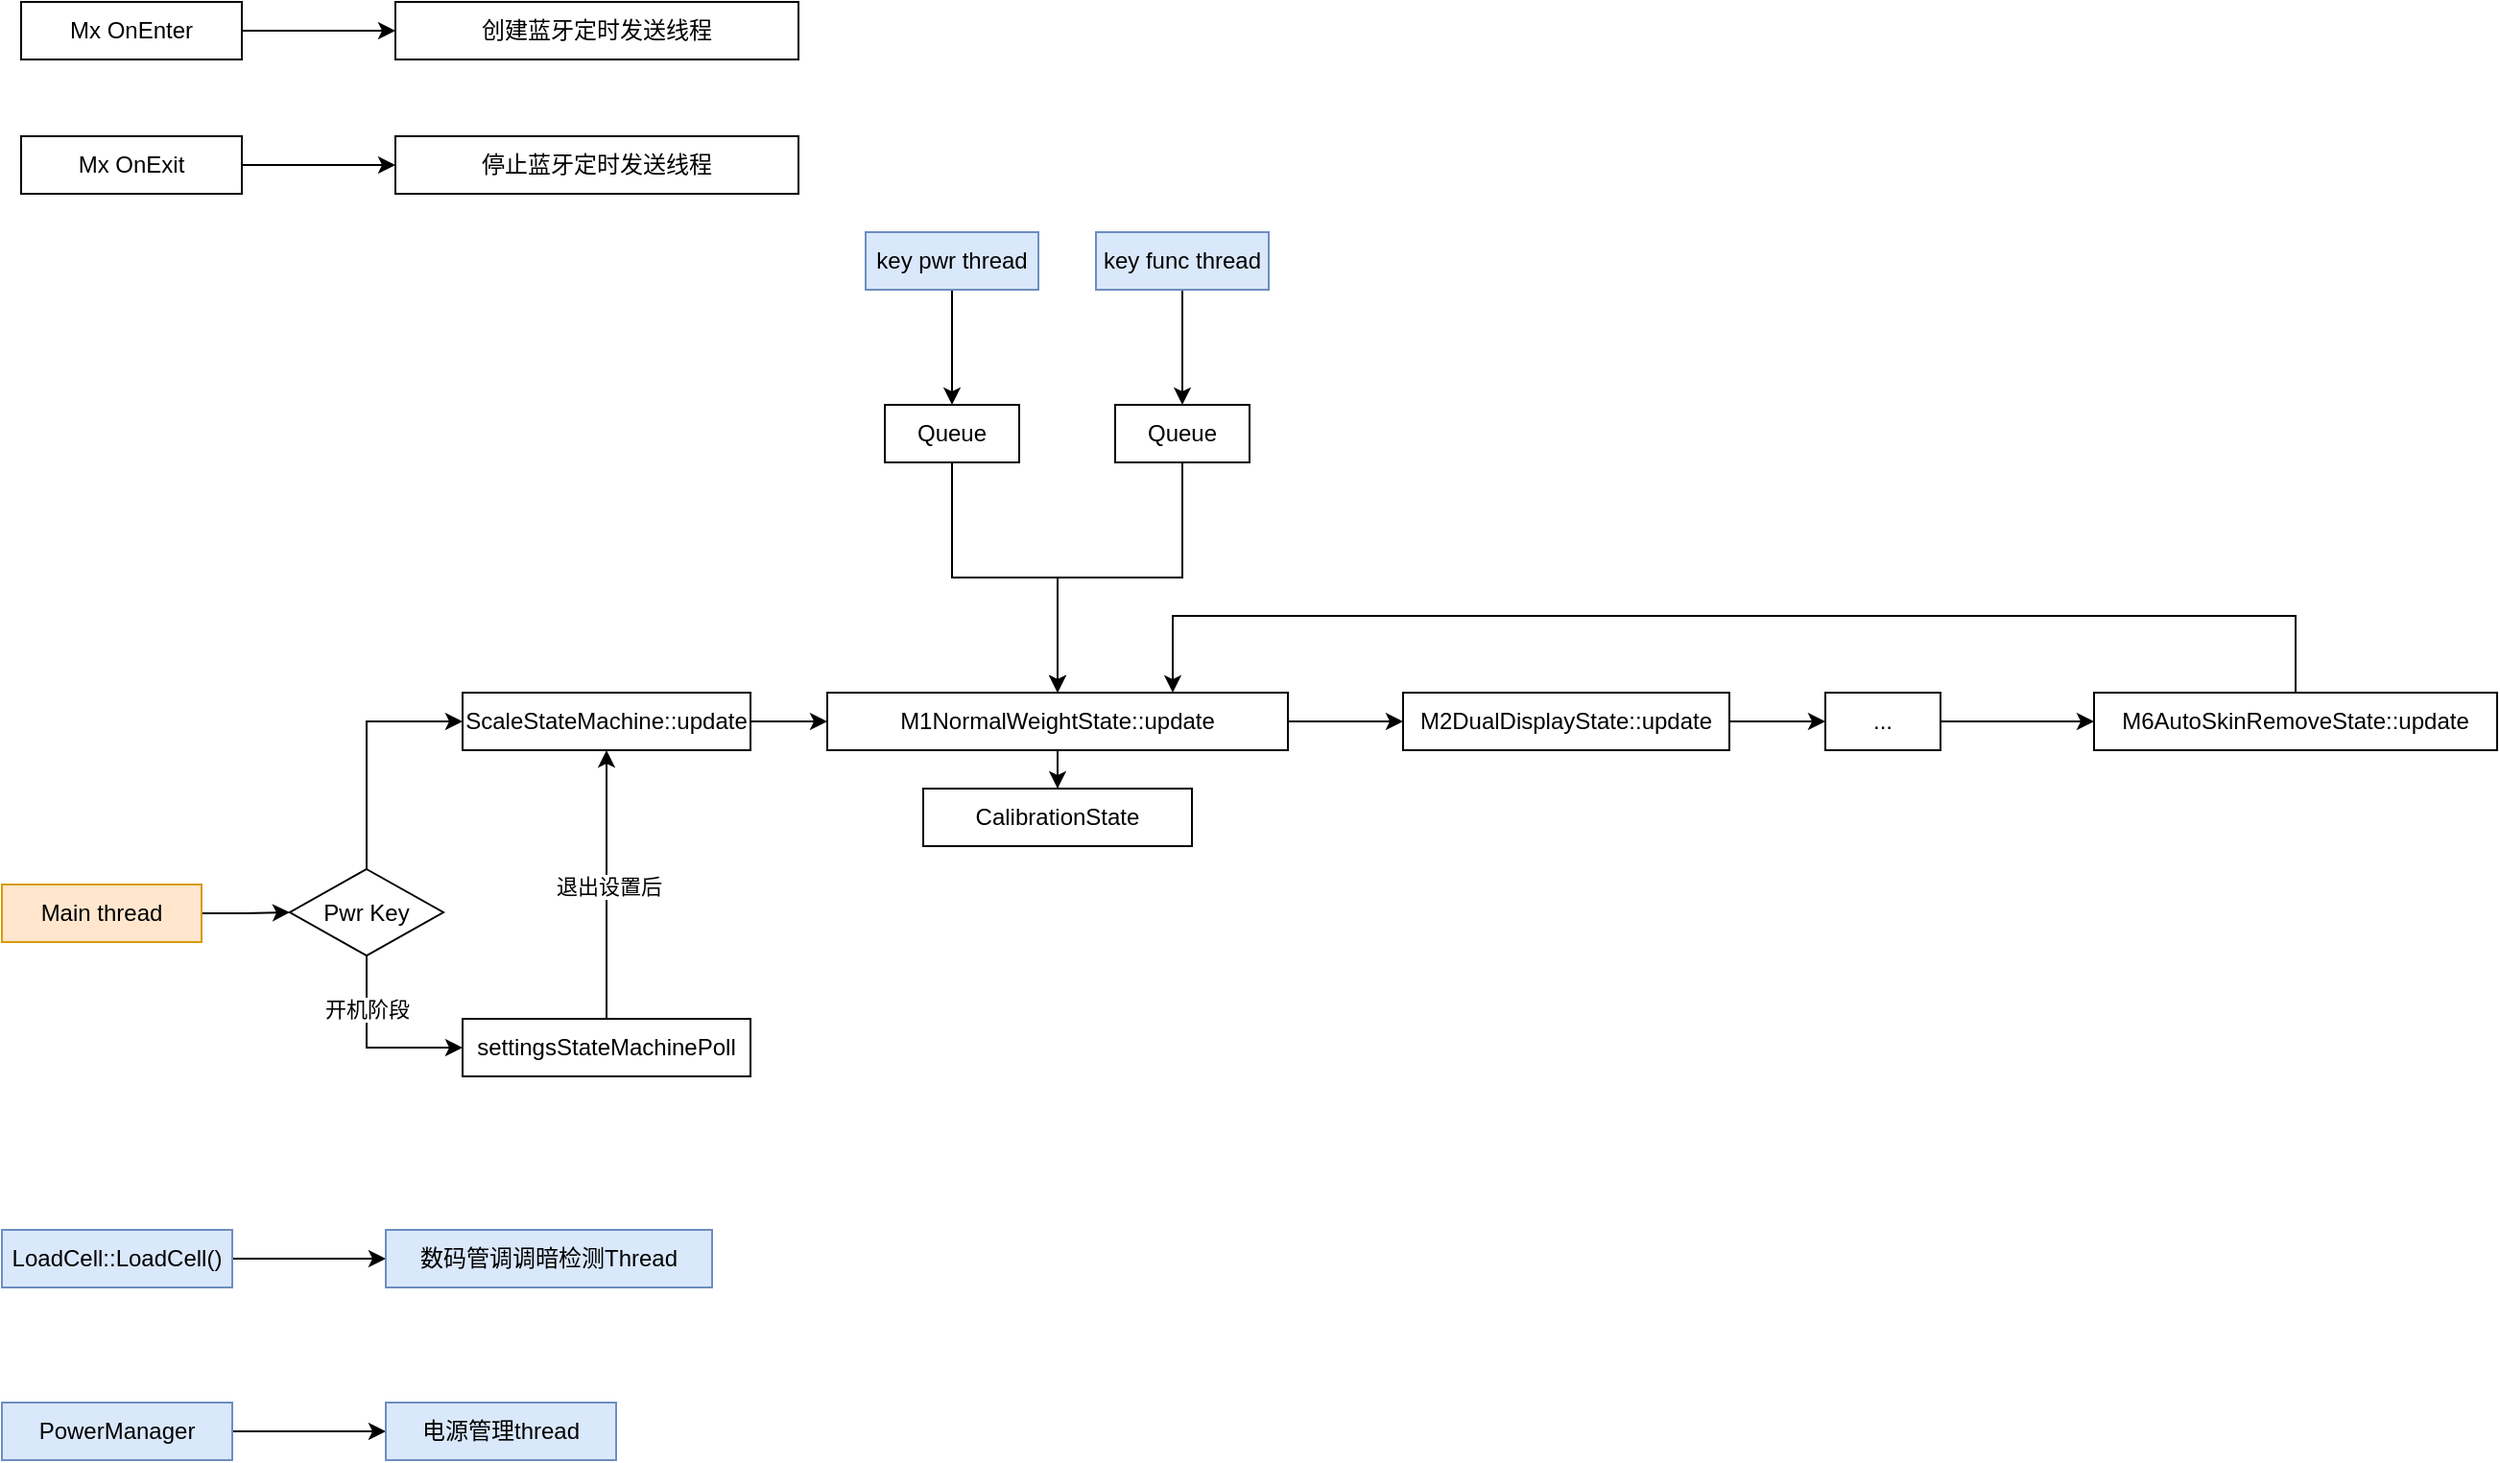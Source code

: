 <mxfile version="27.1.4">
  <diagram name="第 1 页" id="CgOIkav4w_OP4wh0ILER">
    <mxGraphModel dx="825" dy="1583" grid="1" gridSize="10" guides="1" tooltips="1" connect="1" arrows="1" fold="1" page="1" pageScale="1" pageWidth="827" pageHeight="1169" math="0" shadow="0">
      <root>
        <mxCell id="0" />
        <mxCell id="1" parent="0" />
        <mxCell id="fN2lq4c-GM9t14NMBywm-14" style="edgeStyle=orthogonalEdgeStyle;rounded=0;orthogonalLoop=1;jettySize=auto;html=1;exitX=0.5;exitY=1;exitDx=0;exitDy=0;entryX=0.5;entryY=0;entryDx=0;entryDy=0;" parent="1" source="fN2lq4c-GM9t14NMBywm-1" target="fN2lq4c-GM9t14NMBywm-3" edge="1">
          <mxGeometry relative="1" as="geometry" />
        </mxCell>
        <mxCell id="fN2lq4c-GM9t14NMBywm-1" value="key pwr thread" style="rounded=0;whiteSpace=wrap;html=1;fillColor=#dae8fc;strokeColor=#6c8ebf;" parent="1" vertex="1">
          <mxGeometry x="560" y="230" width="90" height="30" as="geometry" />
        </mxCell>
        <mxCell id="fN2lq4c-GM9t14NMBywm-15" style="edgeStyle=orthogonalEdgeStyle;rounded=0;orthogonalLoop=1;jettySize=auto;html=1;exitX=0.5;exitY=1;exitDx=0;exitDy=0;entryX=0.5;entryY=0;entryDx=0;entryDy=0;" parent="1" source="fN2lq4c-GM9t14NMBywm-2" target="fN2lq4c-GM9t14NMBywm-7" edge="1">
          <mxGeometry relative="1" as="geometry" />
        </mxCell>
        <mxCell id="fN2lq4c-GM9t14NMBywm-2" value="key func thread" style="rounded=0;whiteSpace=wrap;html=1;fillColor=#dae8fc;strokeColor=#6c8ebf;" parent="1" vertex="1">
          <mxGeometry x="680" y="230" width="90" height="30" as="geometry" />
        </mxCell>
        <mxCell id="fN2lq4c-GM9t14NMBywm-17" style="edgeStyle=orthogonalEdgeStyle;rounded=0;orthogonalLoop=1;jettySize=auto;html=1;exitX=0.5;exitY=1;exitDx=0;exitDy=0;entryX=0.5;entryY=0;entryDx=0;entryDy=0;" parent="1" source="fN2lq4c-GM9t14NMBywm-3" edge="1" target="fN2lq4c-GM9t14NMBywm-12">
          <mxGeometry relative="1" as="geometry">
            <mxPoint x="610" y="470" as="targetPoint" />
            <Array as="points">
              <mxPoint x="605" y="410" />
              <mxPoint x="660" y="410" />
            </Array>
          </mxGeometry>
        </mxCell>
        <mxCell id="fN2lq4c-GM9t14NMBywm-3" value="Queue" style="rounded=0;whiteSpace=wrap;html=1;" parent="1" vertex="1">
          <mxGeometry x="570" y="320" width="70" height="30" as="geometry" />
        </mxCell>
        <mxCell id="fN2lq4c-GM9t14NMBywm-16" style="edgeStyle=orthogonalEdgeStyle;rounded=0;orthogonalLoop=1;jettySize=auto;html=1;exitX=0.5;exitY=1;exitDx=0;exitDy=0;entryX=0.5;entryY=0;entryDx=0;entryDy=0;" parent="1" source="fN2lq4c-GM9t14NMBywm-7" target="fN2lq4c-GM9t14NMBywm-12" edge="1">
          <mxGeometry relative="1" as="geometry" />
        </mxCell>
        <mxCell id="fN2lq4c-GM9t14NMBywm-7" value="Queue" style="rounded=0;whiteSpace=wrap;html=1;" parent="1" vertex="1">
          <mxGeometry x="690" y="320" width="70" height="30" as="geometry" />
        </mxCell>
        <mxCell id="exOdbHXadaTwi8HKsek1-2" style="edgeStyle=orthogonalEdgeStyle;rounded=0;orthogonalLoop=1;jettySize=auto;html=1;exitX=1;exitY=0.5;exitDx=0;exitDy=0;entryX=0;entryY=0.5;entryDx=0;entryDy=0;" parent="1" source="fN2lq4c-GM9t14NMBywm-9" target="exOdbHXadaTwi8HKsek1-1" edge="1">
          <mxGeometry relative="1" as="geometry" />
        </mxCell>
        <mxCell id="fN2lq4c-GM9t14NMBywm-9" value="Main thread" style="rounded=0;whiteSpace=wrap;html=1;fillColor=#ffe6cc;strokeColor=#d79b00;" parent="1" vertex="1">
          <mxGeometry x="110" y="570" width="104" height="30" as="geometry" />
        </mxCell>
        <mxCell id="fN2lq4c-GM9t14NMBywm-13" value="" style="edgeStyle=orthogonalEdgeStyle;rounded=0;orthogonalLoop=1;jettySize=auto;html=1;" parent="1" source="fN2lq4c-GM9t14NMBywm-10" target="fN2lq4c-GM9t14NMBywm-12" edge="1">
          <mxGeometry relative="1" as="geometry" />
        </mxCell>
        <mxCell id="fN2lq4c-GM9t14NMBywm-10" value="ScaleStateMachine::update" style="rounded=0;whiteSpace=wrap;html=1;" parent="1" vertex="1">
          <mxGeometry x="350" y="470" width="150" height="30" as="geometry" />
        </mxCell>
        <mxCell id="fN2lq4c-GM9t14NMBywm-19" value="" style="edgeStyle=orthogonalEdgeStyle;rounded=0;orthogonalLoop=1;jettySize=auto;html=1;" parent="1" source="fN2lq4c-GM9t14NMBywm-12" target="fN2lq4c-GM9t14NMBywm-18" edge="1">
          <mxGeometry relative="1" as="geometry" />
        </mxCell>
        <mxCell id="fN2lq4c-GM9t14NMBywm-21" value="" style="edgeStyle=orthogonalEdgeStyle;rounded=0;orthogonalLoop=1;jettySize=auto;html=1;" parent="1" source="fN2lq4c-GM9t14NMBywm-12" target="fN2lq4c-GM9t14NMBywm-20" edge="1">
          <mxGeometry relative="1" as="geometry" />
        </mxCell>
        <mxCell id="fN2lq4c-GM9t14NMBywm-12" value="M1NormalWeightState::update" style="rounded=0;whiteSpace=wrap;html=1;" parent="1" vertex="1">
          <mxGeometry x="540" y="470" width="240" height="30" as="geometry" />
        </mxCell>
        <mxCell id="78TvmmtV1T8RvOppDeKb-5" value="" style="edgeStyle=orthogonalEdgeStyle;rounded=0;orthogonalLoop=1;jettySize=auto;html=1;" edge="1" parent="1" source="fN2lq4c-GM9t14NMBywm-18" target="78TvmmtV1T8RvOppDeKb-4">
          <mxGeometry relative="1" as="geometry" />
        </mxCell>
        <mxCell id="fN2lq4c-GM9t14NMBywm-18" value="M2DualDisplayState::update" style="rounded=0;whiteSpace=wrap;html=1;" parent="1" vertex="1">
          <mxGeometry x="840" y="470" width="170" height="30" as="geometry" />
        </mxCell>
        <mxCell id="fN2lq4c-GM9t14NMBywm-20" value="CalibrationState" style="rounded=0;whiteSpace=wrap;html=1;" parent="1" vertex="1">
          <mxGeometry x="590" y="520" width="140" height="30" as="geometry" />
        </mxCell>
        <mxCell id="exOdbHXadaTwi8HKsek1-3" style="edgeStyle=orthogonalEdgeStyle;rounded=0;orthogonalLoop=1;jettySize=auto;html=1;exitX=0.5;exitY=0;exitDx=0;exitDy=0;entryX=0;entryY=0.5;entryDx=0;entryDy=0;" parent="1" source="exOdbHXadaTwi8HKsek1-1" target="fN2lq4c-GM9t14NMBywm-10" edge="1">
          <mxGeometry relative="1" as="geometry" />
        </mxCell>
        <mxCell id="exOdbHXadaTwi8HKsek1-5" style="edgeStyle=orthogonalEdgeStyle;rounded=0;orthogonalLoop=1;jettySize=auto;html=1;exitX=0.5;exitY=1;exitDx=0;exitDy=0;entryX=0;entryY=0.5;entryDx=0;entryDy=0;" parent="1" source="exOdbHXadaTwi8HKsek1-1" target="exOdbHXadaTwi8HKsek1-4" edge="1">
          <mxGeometry relative="1" as="geometry" />
        </mxCell>
        <mxCell id="exOdbHXadaTwi8HKsek1-7" value="开机阶段" style="edgeLabel;html=1;align=center;verticalAlign=middle;resizable=0;points=[];" parent="exOdbHXadaTwi8HKsek1-5" vertex="1" connectable="0">
          <mxGeometry x="-0.428" relative="1" as="geometry">
            <mxPoint as="offset" />
          </mxGeometry>
        </mxCell>
        <mxCell id="exOdbHXadaTwi8HKsek1-1" value="Pwr Key" style="rhombus;whiteSpace=wrap;html=1;" parent="1" vertex="1">
          <mxGeometry x="260" y="562" width="80" height="45" as="geometry" />
        </mxCell>
        <mxCell id="exOdbHXadaTwi8HKsek1-6" style="edgeStyle=orthogonalEdgeStyle;rounded=0;orthogonalLoop=1;jettySize=auto;html=1;exitX=0.5;exitY=0;exitDx=0;exitDy=0;entryX=0.5;entryY=1;entryDx=0;entryDy=0;" parent="1" source="exOdbHXadaTwi8HKsek1-4" target="fN2lq4c-GM9t14NMBywm-10" edge="1">
          <mxGeometry relative="1" as="geometry" />
        </mxCell>
        <mxCell id="exOdbHXadaTwi8HKsek1-8" value="退出设置后" style="edgeLabel;html=1;align=center;verticalAlign=middle;resizable=0;points=[];" parent="exOdbHXadaTwi8HKsek1-6" vertex="1" connectable="0">
          <mxGeometry x="-0.014" y="-1" relative="1" as="geometry">
            <mxPoint as="offset" />
          </mxGeometry>
        </mxCell>
        <mxCell id="exOdbHXadaTwi8HKsek1-4" value="settingsStateMachinePoll" style="rounded=0;whiteSpace=wrap;html=1;" parent="1" vertex="1">
          <mxGeometry x="350" y="640" width="150" height="30" as="geometry" />
        </mxCell>
        <mxCell id="exOdbHXadaTwi8HKsek1-11" value="" style="edgeStyle=orthogonalEdgeStyle;rounded=0;orthogonalLoop=1;jettySize=auto;html=1;" parent="1" source="exOdbHXadaTwi8HKsek1-9" target="exOdbHXadaTwi8HKsek1-10" edge="1">
          <mxGeometry relative="1" as="geometry" />
        </mxCell>
        <mxCell id="exOdbHXadaTwi8HKsek1-9" value="LoadCell::LoadCell()" style="rounded=0;whiteSpace=wrap;html=1;fillColor=#dae8fc;strokeColor=#6c8ebf;" parent="1" vertex="1">
          <mxGeometry x="110" y="750" width="120" height="30" as="geometry" />
        </mxCell>
        <mxCell id="exOdbHXadaTwi8HKsek1-10" value="数码管调调暗检测Thread" style="rounded=0;whiteSpace=wrap;html=1;fillColor=#dae8fc;strokeColor=#6c8ebf;" parent="1" vertex="1">
          <mxGeometry x="310" y="750" width="170" height="30" as="geometry" />
        </mxCell>
        <mxCell id="OIjPk3Im4qvFR1PwSDpp-3" value="" style="edgeStyle=orthogonalEdgeStyle;rounded=0;orthogonalLoop=1;jettySize=auto;html=1;" parent="1" source="OIjPk3Im4qvFR1PwSDpp-1" target="OIjPk3Im4qvFR1PwSDpp-2" edge="1">
          <mxGeometry relative="1" as="geometry" />
        </mxCell>
        <mxCell id="OIjPk3Im4qvFR1PwSDpp-1" value="PowerManager" style="rounded=0;whiteSpace=wrap;html=1;fillColor=#dae8fc;strokeColor=#6c8ebf;" parent="1" vertex="1">
          <mxGeometry x="110" y="840" width="120" height="30" as="geometry" />
        </mxCell>
        <mxCell id="OIjPk3Im4qvFR1PwSDpp-2" value="电源管理thread" style="rounded=0;whiteSpace=wrap;html=1;fillColor=#dae8fc;strokeColor=#6c8ebf;" parent="1" vertex="1">
          <mxGeometry x="310" y="840" width="120" height="30" as="geometry" />
        </mxCell>
        <mxCell id="78TvmmtV1T8RvOppDeKb-7" value="" style="edgeStyle=orthogonalEdgeStyle;rounded=0;orthogonalLoop=1;jettySize=auto;html=1;" edge="1" parent="1" source="78TvmmtV1T8RvOppDeKb-4" target="78TvmmtV1T8RvOppDeKb-6">
          <mxGeometry relative="1" as="geometry" />
        </mxCell>
        <mxCell id="78TvmmtV1T8RvOppDeKb-4" value="..." style="rounded=0;whiteSpace=wrap;html=1;" vertex="1" parent="1">
          <mxGeometry x="1060" y="470" width="60" height="30" as="geometry" />
        </mxCell>
        <mxCell id="78TvmmtV1T8RvOppDeKb-8" style="edgeStyle=orthogonalEdgeStyle;rounded=0;orthogonalLoop=1;jettySize=auto;html=1;exitX=0.5;exitY=0;exitDx=0;exitDy=0;entryX=0.75;entryY=0;entryDx=0;entryDy=0;" edge="1" parent="1" source="78TvmmtV1T8RvOppDeKb-6" target="fN2lq4c-GM9t14NMBywm-12">
          <mxGeometry relative="1" as="geometry">
            <Array as="points">
              <mxPoint x="1305" y="430" />
              <mxPoint x="720" y="430" />
            </Array>
          </mxGeometry>
        </mxCell>
        <mxCell id="78TvmmtV1T8RvOppDeKb-6" value="M6AutoSkinRemoveState::update" style="rounded=0;whiteSpace=wrap;html=1;" vertex="1" parent="1">
          <mxGeometry x="1200" y="470" width="210" height="30" as="geometry" />
        </mxCell>
        <mxCell id="78TvmmtV1T8RvOppDeKb-12" value="" style="edgeStyle=orthogonalEdgeStyle;rounded=0;orthogonalLoop=1;jettySize=auto;html=1;" edge="1" parent="1" source="78TvmmtV1T8RvOppDeKb-9" target="78TvmmtV1T8RvOppDeKb-11">
          <mxGeometry relative="1" as="geometry" />
        </mxCell>
        <mxCell id="78TvmmtV1T8RvOppDeKb-9" value="Mx OnEnter" style="rounded=0;whiteSpace=wrap;html=1;" vertex="1" parent="1">
          <mxGeometry x="120" y="110" width="115" height="30" as="geometry" />
        </mxCell>
        <mxCell id="78TvmmtV1T8RvOppDeKb-14" value="" style="edgeStyle=orthogonalEdgeStyle;rounded=0;orthogonalLoop=1;jettySize=auto;html=1;" edge="1" parent="1" source="78TvmmtV1T8RvOppDeKb-10" target="78TvmmtV1T8RvOppDeKb-13">
          <mxGeometry relative="1" as="geometry" />
        </mxCell>
        <mxCell id="78TvmmtV1T8RvOppDeKb-10" value="Mx OnExit" style="rounded=0;whiteSpace=wrap;html=1;" vertex="1" parent="1">
          <mxGeometry x="120" y="180" width="115" height="30" as="geometry" />
        </mxCell>
        <mxCell id="78TvmmtV1T8RvOppDeKb-11" value="创建蓝牙定时发送线程" style="rounded=0;whiteSpace=wrap;html=1;" vertex="1" parent="1">
          <mxGeometry x="315" y="110" width="210" height="30" as="geometry" />
        </mxCell>
        <mxCell id="78TvmmtV1T8RvOppDeKb-13" value="停止蓝牙定时发送线程" style="rounded=0;whiteSpace=wrap;html=1;" vertex="1" parent="1">
          <mxGeometry x="315" y="180" width="210" height="30" as="geometry" />
        </mxCell>
      </root>
    </mxGraphModel>
  </diagram>
</mxfile>
